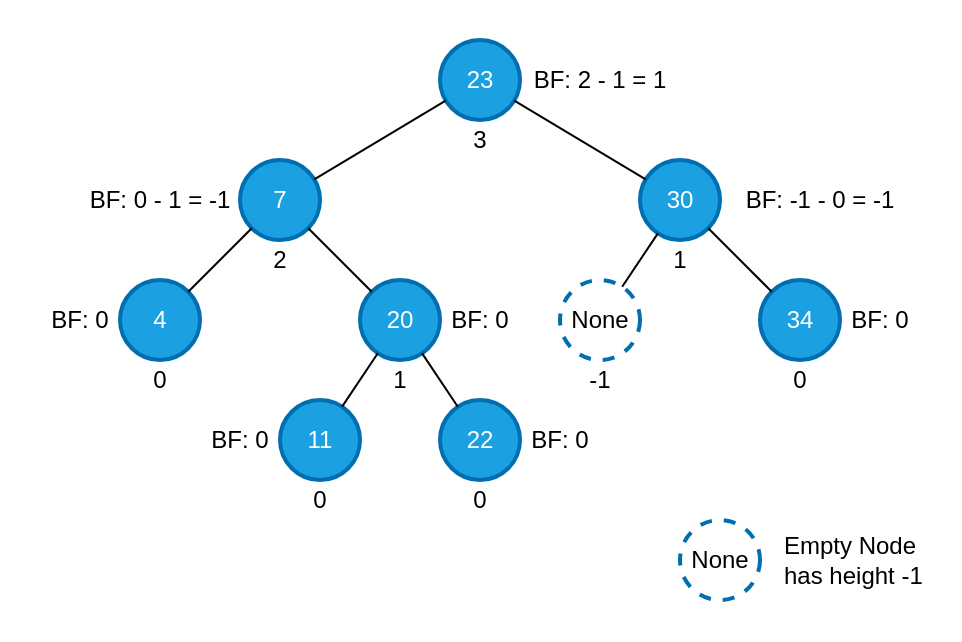 <mxfile>
    <diagram id="sxljZWzl6LAxf0_gz506" name="overview">
        <mxGraphModel dx="1322" dy="689" grid="1" gridSize="10" guides="1" tooltips="1" connect="1" arrows="1" fold="1" page="1" pageScale="1" pageWidth="850" pageHeight="1100" math="0" shadow="0">
            <root>
                <mxCell id="0"/>
                <mxCell id="1" parent="0"/>
                <mxCell id="46" value="" style="rounded=0;whiteSpace=wrap;html=1;align=left;fillColor=#FFFFFF;strokeColor=none;" parent="1" vertex="1">
                    <mxGeometry x="20" y="140" width="480" height="320" as="geometry"/>
                </mxCell>
                <mxCell id="3" value="23" style="ellipse;whiteSpace=wrap;html=1;aspect=fixed;strokeColor=#006EAF;strokeWidth=2;fillColor=#1ba1e2;fontColor=#ffffff;" parent="1" vertex="1">
                    <mxGeometry x="240" y="160" width="40" height="40" as="geometry"/>
                </mxCell>
                <mxCell id="4" value="7" style="ellipse;whiteSpace=wrap;html=1;aspect=fixed;strokeColor=#006EAF;strokeWidth=2;fillColor=#1ba1e2;fontColor=#ffffff;" parent="1" vertex="1">
                    <mxGeometry x="140" y="220" width="40" height="40" as="geometry"/>
                </mxCell>
                <mxCell id="5" value="30" style="ellipse;whiteSpace=wrap;html=1;aspect=fixed;strokeColor=#006EAF;strokeWidth=2;fillColor=#1ba1e2;fontColor=#ffffff;" parent="1" vertex="1">
                    <mxGeometry x="340" y="220" width="40" height="40" as="geometry"/>
                </mxCell>
                <mxCell id="6" value="4" style="ellipse;whiteSpace=wrap;html=1;aspect=fixed;strokeColor=#006EAF;strokeWidth=2;fillColor=#1ba1e2;fontColor=#ffffff;" parent="1" vertex="1">
                    <mxGeometry x="80" y="280" width="40" height="40" as="geometry"/>
                </mxCell>
                <mxCell id="7" value="20" style="ellipse;whiteSpace=wrap;html=1;aspect=fixed;strokeColor=#006EAF;strokeWidth=2;fillColor=#1ba1e2;fontColor=#ffffff;" parent="1" vertex="1">
                    <mxGeometry x="200" y="280" width="40" height="40" as="geometry"/>
                </mxCell>
                <mxCell id="8" value="11" style="ellipse;whiteSpace=wrap;html=1;aspect=fixed;strokeColor=#006EAF;strokeWidth=2;fillColor=#1ba1e2;fontColor=#ffffff;" parent="1" vertex="1">
                    <mxGeometry x="160" y="340" width="40" height="40" as="geometry"/>
                </mxCell>
                <mxCell id="9" value="22" style="ellipse;whiteSpace=wrap;html=1;aspect=fixed;strokeColor=#006EAF;strokeWidth=2;fillColor=#1ba1e2;fontColor=#ffffff;" parent="1" vertex="1">
                    <mxGeometry x="240" y="340" width="40" height="40" as="geometry"/>
                </mxCell>
                <mxCell id="10" value="34" style="ellipse;whiteSpace=wrap;html=1;aspect=fixed;strokeColor=#006EAF;strokeWidth=2;fillColor=#1ba1e2;fontColor=#ffffff;" parent="1" vertex="1">
                    <mxGeometry x="400" y="280" width="40" height="40" as="geometry"/>
                </mxCell>
                <mxCell id="11" value="" style="endArrow=none;html=1;strokeColor=#000000;" parent="1" source="4" target="3" edge="1">
                    <mxGeometry width="50" height="50" relative="1" as="geometry">
                        <mxPoint x="90" y="510" as="sourcePoint"/>
                        <mxPoint x="140" y="460" as="targetPoint"/>
                    </mxGeometry>
                </mxCell>
                <mxCell id="12" value="" style="endArrow=none;html=1;strokeColor=#000000;" parent="1" source="10" target="5" edge="1">
                    <mxGeometry width="50" height="50" relative="1" as="geometry">
                        <mxPoint x="187.168" y="239.741" as="sourcePoint"/>
                        <mxPoint x="252.85" y="200.29" as="targetPoint"/>
                    </mxGeometry>
                </mxCell>
                <mxCell id="13" value="" style="endArrow=none;html=1;strokeColor=#000000;" parent="1" source="5" target="3" edge="1">
                    <mxGeometry width="50" height="50" relative="1" as="geometry">
                        <mxPoint x="197.168" y="249.741" as="sourcePoint"/>
                        <mxPoint x="262.85" y="210.29" as="targetPoint"/>
                    </mxGeometry>
                </mxCell>
                <mxCell id="14" value="" style="endArrow=none;html=1;strokeColor=#000000;" parent="1" source="6" target="4" edge="1">
                    <mxGeometry width="50" height="50" relative="1" as="geometry">
                        <mxPoint x="207.168" y="259.741" as="sourcePoint"/>
                        <mxPoint x="272.85" y="220.29" as="targetPoint"/>
                    </mxGeometry>
                </mxCell>
                <mxCell id="15" value="" style="endArrow=none;html=1;strokeColor=#000000;" parent="1" source="8" target="7" edge="1">
                    <mxGeometry width="50" height="50" relative="1" as="geometry">
                        <mxPoint x="217.168" y="269.741" as="sourcePoint"/>
                        <mxPoint x="282.85" y="230.29" as="targetPoint"/>
                    </mxGeometry>
                </mxCell>
                <mxCell id="16" value="" style="endArrow=none;html=1;strokeColor=#000000;" parent="1" source="7" target="9" edge="1">
                    <mxGeometry width="50" height="50" relative="1" as="geometry">
                        <mxPoint x="227.168" y="279.741" as="sourcePoint"/>
                        <mxPoint x="292.85" y="240.29" as="targetPoint"/>
                    </mxGeometry>
                </mxCell>
                <mxCell id="17" value="" style="endArrow=none;html=1;strokeColor=#000000;" parent="1" source="7" target="4" edge="1">
                    <mxGeometry width="50" height="50" relative="1" as="geometry">
                        <mxPoint x="237.168" y="289.741" as="sourcePoint"/>
                        <mxPoint x="302.85" y="250.29" as="targetPoint"/>
                    </mxGeometry>
                </mxCell>
                <mxCell id="18" value="&lt;font color=&quot;#000000&quot;&gt;1&lt;/font&gt;" style="text;html=1;strokeColor=none;fillColor=none;align=center;verticalAlign=middle;whiteSpace=wrap;rounded=0;" parent="1" vertex="1">
                    <mxGeometry x="350" y="260" width="20" height="20" as="geometry"/>
                </mxCell>
                <mxCell id="19" value="&lt;font color=&quot;#000000&quot;&gt;2&lt;/font&gt;" style="text;html=1;strokeColor=none;fillColor=none;align=center;verticalAlign=middle;whiteSpace=wrap;rounded=0;" parent="1" vertex="1">
                    <mxGeometry x="150" y="260" width="20" height="20" as="geometry"/>
                </mxCell>
                <mxCell id="20" value="&lt;font color=&quot;#000000&quot;&gt;1&lt;/font&gt;" style="text;html=1;strokeColor=none;fillColor=none;align=center;verticalAlign=middle;whiteSpace=wrap;rounded=0;" parent="1" vertex="1">
                    <mxGeometry x="210" y="320" width="20" height="20" as="geometry"/>
                </mxCell>
                <mxCell id="21" value="&lt;font color=&quot;#000000&quot;&gt;0&lt;/font&gt;" style="text;html=1;strokeColor=none;fillColor=none;align=center;verticalAlign=middle;whiteSpace=wrap;rounded=0;" parent="1" vertex="1">
                    <mxGeometry x="410" y="320" width="20" height="20" as="geometry"/>
                </mxCell>
                <mxCell id="22" value="&lt;font color=&quot;#000000&quot;&gt;0&lt;/font&gt;" style="text;html=1;strokeColor=none;fillColor=none;align=center;verticalAlign=middle;whiteSpace=wrap;rounded=0;" parent="1" vertex="1">
                    <mxGeometry x="90" y="320" width="20" height="20" as="geometry"/>
                </mxCell>
                <mxCell id="23" value="&lt;font color=&quot;#000000&quot;&gt;0&lt;/font&gt;" style="text;html=1;strokeColor=none;fillColor=none;align=center;verticalAlign=middle;whiteSpace=wrap;rounded=0;" parent="1" vertex="1">
                    <mxGeometry x="250" y="380" width="20" height="20" as="geometry"/>
                </mxCell>
                <mxCell id="24" value="&lt;font color=&quot;#000000&quot;&gt;0&lt;/font&gt;" style="text;html=1;strokeColor=none;fillColor=none;align=center;verticalAlign=middle;whiteSpace=wrap;rounded=0;" parent="1" vertex="1">
                    <mxGeometry x="170" y="380" width="20" height="20" as="geometry"/>
                </mxCell>
                <mxCell id="26" value="&lt;font color=&quot;#000000&quot;&gt;3&lt;/font&gt;" style="text;html=1;strokeColor=none;fillColor=none;align=center;verticalAlign=middle;whiteSpace=wrap;rounded=0;" parent="1" vertex="1">
                    <mxGeometry x="250" y="200" width="20" height="20" as="geometry"/>
                </mxCell>
                <mxCell id="27" value="&lt;font color=&quot;#000000&quot;&gt;BF: 0&lt;/font&gt;" style="text;html=1;strokeColor=none;fillColor=none;align=center;verticalAlign=middle;whiteSpace=wrap;rounded=0;" parent="1" vertex="1">
                    <mxGeometry x="240" y="290" width="40" height="20" as="geometry"/>
                </mxCell>
                <mxCell id="28" value="&lt;font color=&quot;#000000&quot;&gt;BF: 0&lt;/font&gt;" style="text;html=1;strokeColor=none;fillColor=none;align=center;verticalAlign=middle;whiteSpace=wrap;rounded=0;" parent="1" vertex="1">
                    <mxGeometry x="40" y="290" width="40" height="20" as="geometry"/>
                </mxCell>
                <mxCell id="29" value="&lt;font color=&quot;#000000&quot;&gt;BF: 0&lt;/font&gt;" style="text;html=1;strokeColor=none;fillColor=none;align=center;verticalAlign=middle;whiteSpace=wrap;rounded=0;" parent="1" vertex="1">
                    <mxGeometry x="120" y="350" width="40" height="20" as="geometry"/>
                </mxCell>
                <mxCell id="30" value="&lt;font color=&quot;#000000&quot;&gt;BF: 0&lt;/font&gt;" style="text;html=1;strokeColor=none;fillColor=none;align=center;verticalAlign=middle;whiteSpace=wrap;rounded=0;" parent="1" vertex="1">
                    <mxGeometry x="440" y="290" width="40" height="20" as="geometry"/>
                </mxCell>
                <mxCell id="31" value="&lt;font color=&quot;#000000&quot;&gt;BF: 0&lt;/font&gt;" style="text;html=1;strokeColor=none;fillColor=none;align=center;verticalAlign=middle;whiteSpace=wrap;rounded=0;" parent="1" vertex="1">
                    <mxGeometry x="280" y="350" width="40" height="20" as="geometry"/>
                </mxCell>
                <mxCell id="33" value="&lt;font color=&quot;#000000&quot;&gt;BF: 0 - 1 = -1&lt;/font&gt;" style="text;html=1;strokeColor=none;fillColor=none;align=center;verticalAlign=middle;whiteSpace=wrap;rounded=0;" parent="1" vertex="1">
                    <mxGeometry x="60" y="230" width="80" height="20" as="geometry"/>
                </mxCell>
                <mxCell id="35" value="&lt;font color=&quot;#000000&quot;&gt;BF: -1 - 0 = -1&lt;/font&gt;" style="text;html=1;strokeColor=none;fillColor=none;align=center;verticalAlign=middle;whiteSpace=wrap;rounded=0;" parent="1" vertex="1">
                    <mxGeometry x="380" y="230" width="100" height="20" as="geometry"/>
                </mxCell>
                <mxCell id="36" value="&lt;font color=&quot;#000000&quot;&gt;BF: 2 - 1 = 1&lt;/font&gt;" style="text;html=1;strokeColor=none;fillColor=none;align=center;verticalAlign=middle;whiteSpace=wrap;rounded=0;" parent="1" vertex="1">
                    <mxGeometry x="280" y="170" width="80" height="20" as="geometry"/>
                </mxCell>
                <mxCell id="38" value="&lt;font color=&quot;#000000&quot;&gt;None&lt;/font&gt;" style="ellipse;whiteSpace=wrap;html=1;aspect=fixed;strokeColor=#006EAF;strokeWidth=2;fillColor=none;fontColor=#ffffff;dashed=1;" parent="1" vertex="1">
                    <mxGeometry x="300" y="280" width="40" height="40" as="geometry"/>
                </mxCell>
                <mxCell id="42" value="&lt;font color=&quot;#000000&quot;&gt;None&lt;/font&gt;" style="ellipse;whiteSpace=wrap;html=1;aspect=fixed;strokeColor=#006EAF;strokeWidth=2;fillColor=none;fontColor=#ffffff;dashed=1;" parent="1" vertex="1">
                    <mxGeometry x="360" y="400" width="40" height="40" as="geometry"/>
                </mxCell>
                <mxCell id="43" value="" style="endArrow=none;html=1;strokeColor=#000000;" parent="1" source="5" target="38" edge="1">
                    <mxGeometry width="50" height="50" relative="1" as="geometry">
                        <mxPoint x="200.913" y="353.24" as="sourcePoint"/>
                        <mxPoint x="218.906" y="326.641" as="targetPoint"/>
                    </mxGeometry>
                </mxCell>
                <mxCell id="44" value="&lt;font color=&quot;#000000&quot;&gt;-1&lt;/font&gt;" style="text;html=1;strokeColor=none;fillColor=none;align=center;verticalAlign=middle;whiteSpace=wrap;rounded=0;" parent="1" vertex="1">
                    <mxGeometry x="310" y="320" width="20" height="20" as="geometry"/>
                </mxCell>
                <mxCell id="45" value="&lt;font color=&quot;#000000&quot;&gt;Empty Node has height -1&lt;/font&gt;" style="text;html=1;strokeColor=none;fillColor=none;align=left;verticalAlign=middle;whiteSpace=wrap;rounded=0;" parent="1" vertex="1">
                    <mxGeometry x="410" y="410" width="85" height="20" as="geometry"/>
                </mxCell>
            </root>
        </mxGraphModel>
    </diagram>
</mxfile>
